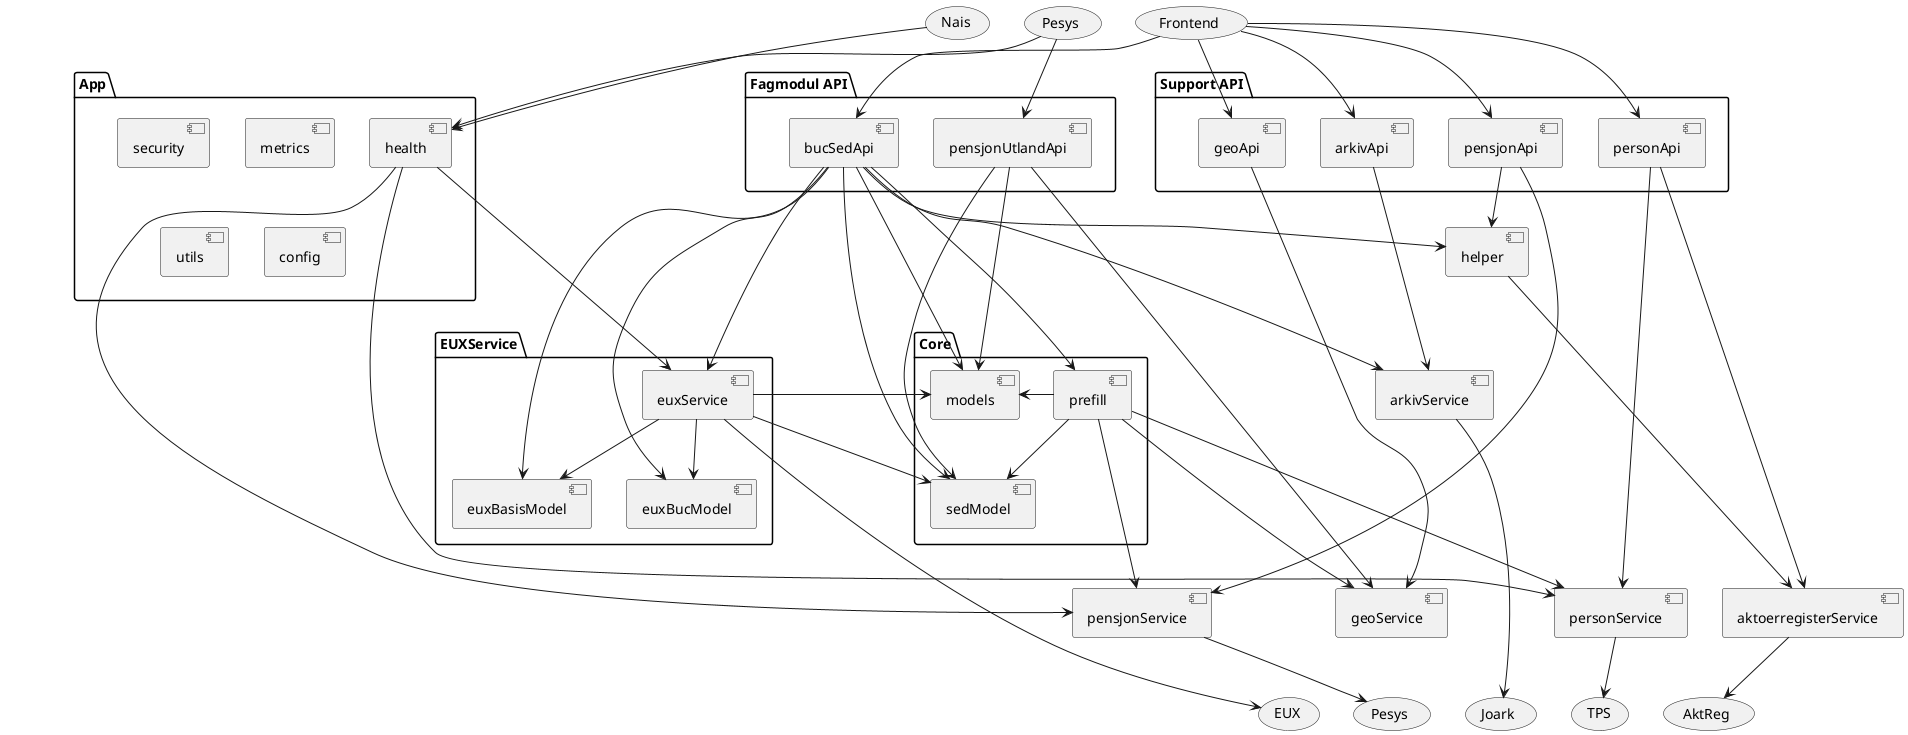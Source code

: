 @startuml

together {
(Nais)
(Frontend)
(Pesys) as Pesys1
}

together {
(EUX)
(Joark)
(TPS)
(AktReg)
(Pesys) as Pesys2
}

package "App" {
Pesys1 --> [health]
Nais --> [health]
[security]
[metrics]
[utils]
[config]
}

package "Support API" as SupportAPI {
Frontend --> [arkivApi]
Frontend --> [personApi]
Frontend --> [pensjonApi]
Frontend --> [geoApi]
}

package "Fagmodul API" as FagmodulAPI {
Pesys1 --> [pensjonUtlandApi]
Frontend --> [bucSedApi]
}

package "EUXService" {
bucSedApi ---> [euxService]
euxService --> [euxBasisModel]
euxService --> [euxBucModel]
euxService ---> EUX
health ----> euxService
bucSedApi ---> euxBasisModel
bucSedApi ---> euxBucModel
}

bucSedApi --> [helper]
pensjonApi --> [helper]

package "Core" {
[models]
bucSedApi --> [prefill]
prefill -> [models]
prefill --> [sedModel]
}

bucSedApi -> models
pensjonUtlandApi --> models
euxService -> models
pensjonUtlandApi --> sedModel
bucSedApi --> sedModel
euxService --> sedModel

geoApi -> [geoService]
pensjonUtlandApi ---> [geoService]
prefill ---> [geoService]

arkivApi ---> [arkivService]
bucSedApi ---> [arkivService]
arkivService ---> Joark

together {
personApi ---> [aktoerregisterService]
aktoerregisterService --> AktReg
helper ---> [aktoerregisterService]
health ---> [personService]
personService -> TPS
personApi ---> [personService]
prefill ---> [personService]
}

health ---> [pensjonService]
pensjonApi ---> [pensjonService]
prefill ---> [pensjonService]
pensjonService -> Pesys2

App -[hidden]> SupportAPI
App -[hidden]> FagmodulAPI
@enduml
